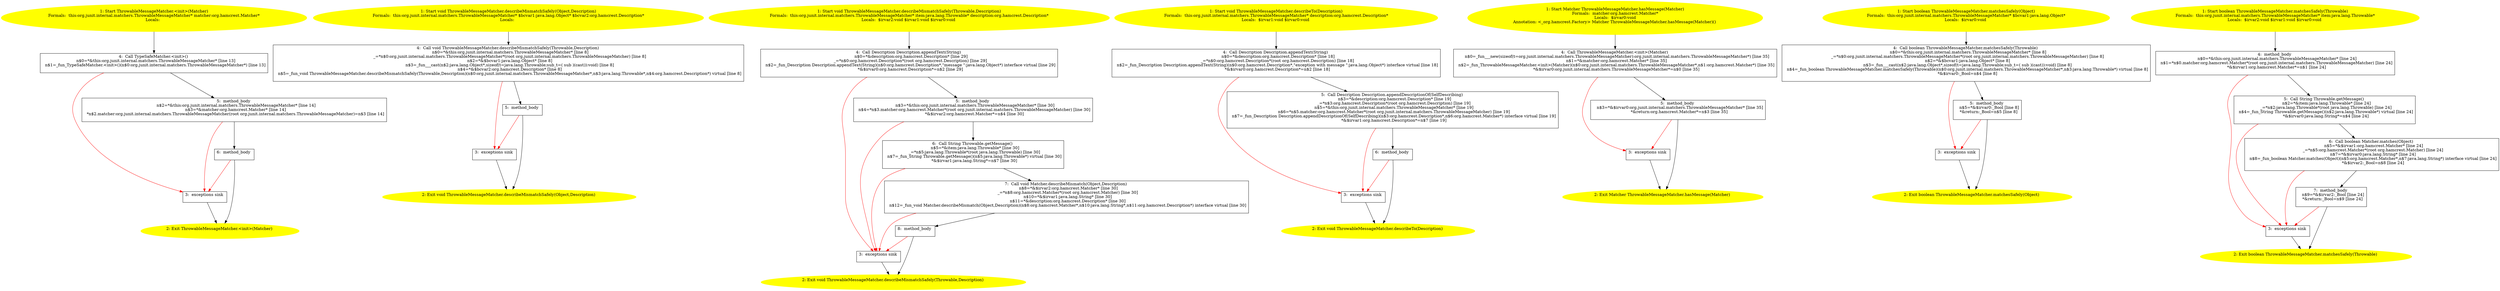 /* @generated */
digraph cfg {
"org.junit.internal.matchers.ThrowableMessageMatcher.<init>(org.hamcrest.Matcher).755e94698bbc33bf55d3331e610234d2_1" [label="1: Start ThrowableMessageMatcher.<init>(Matcher)\nFormals:  this:org.junit.internal.matchers.ThrowableMessageMatcher* matcher:org.hamcrest.Matcher*\nLocals:  \n  " color=yellow style=filled]
	

	 "org.junit.internal.matchers.ThrowableMessageMatcher.<init>(org.hamcrest.Matcher).755e94698bbc33bf55d3331e610234d2_1" -> "org.junit.internal.matchers.ThrowableMessageMatcher.<init>(org.hamcrest.Matcher).755e94698bbc33bf55d3331e610234d2_4" ;
"org.junit.internal.matchers.ThrowableMessageMatcher.<init>(org.hamcrest.Matcher).755e94698bbc33bf55d3331e610234d2_2" [label="2: Exit ThrowableMessageMatcher.<init>(Matcher) \n  " color=yellow style=filled]
	

"org.junit.internal.matchers.ThrowableMessageMatcher.<init>(org.hamcrest.Matcher).755e94698bbc33bf55d3331e610234d2_3" [label="3:  exceptions sink \n  " shape="box"]
	

	 "org.junit.internal.matchers.ThrowableMessageMatcher.<init>(org.hamcrest.Matcher).755e94698bbc33bf55d3331e610234d2_3" -> "org.junit.internal.matchers.ThrowableMessageMatcher.<init>(org.hamcrest.Matcher).755e94698bbc33bf55d3331e610234d2_2" ;
"org.junit.internal.matchers.ThrowableMessageMatcher.<init>(org.hamcrest.Matcher).755e94698bbc33bf55d3331e610234d2_4" [label="4:  Call TypeSafeMatcher.<init>() \n   n$0=*&this:org.junit.internal.matchers.ThrowableMessageMatcher* [line 13]\n  n$1=_fun_TypeSafeMatcher.<init>()(n$0:org.junit.internal.matchers.ThrowableMessageMatcher*) [line 13]\n " shape="box"]
	

	 "org.junit.internal.matchers.ThrowableMessageMatcher.<init>(org.hamcrest.Matcher).755e94698bbc33bf55d3331e610234d2_4" -> "org.junit.internal.matchers.ThrowableMessageMatcher.<init>(org.hamcrest.Matcher).755e94698bbc33bf55d3331e610234d2_5" ;
	 "org.junit.internal.matchers.ThrowableMessageMatcher.<init>(org.hamcrest.Matcher).755e94698bbc33bf55d3331e610234d2_4" -> "org.junit.internal.matchers.ThrowableMessageMatcher.<init>(org.hamcrest.Matcher).755e94698bbc33bf55d3331e610234d2_3" [color="red" ];
"org.junit.internal.matchers.ThrowableMessageMatcher.<init>(org.hamcrest.Matcher).755e94698bbc33bf55d3331e610234d2_5" [label="5:  method_body \n   n$2=*&this:org.junit.internal.matchers.ThrowableMessageMatcher* [line 14]\n  n$3=*&matcher:org.hamcrest.Matcher* [line 14]\n  *n$2.matcher:org.junit.internal.matchers.ThrowableMessageMatcher(root org.junit.internal.matchers.ThrowableMessageMatcher)=n$3 [line 14]\n " shape="box"]
	

	 "org.junit.internal.matchers.ThrowableMessageMatcher.<init>(org.hamcrest.Matcher).755e94698bbc33bf55d3331e610234d2_5" -> "org.junit.internal.matchers.ThrowableMessageMatcher.<init>(org.hamcrest.Matcher).755e94698bbc33bf55d3331e610234d2_6" ;
	 "org.junit.internal.matchers.ThrowableMessageMatcher.<init>(org.hamcrest.Matcher).755e94698bbc33bf55d3331e610234d2_5" -> "org.junit.internal.matchers.ThrowableMessageMatcher.<init>(org.hamcrest.Matcher).755e94698bbc33bf55d3331e610234d2_3" [color="red" ];
"org.junit.internal.matchers.ThrowableMessageMatcher.<init>(org.hamcrest.Matcher).755e94698bbc33bf55d3331e610234d2_6" [label="6:  method_body \n  " shape="box"]
	

	 "org.junit.internal.matchers.ThrowableMessageMatcher.<init>(org.hamcrest.Matcher).755e94698bbc33bf55d3331e610234d2_6" -> "org.junit.internal.matchers.ThrowableMessageMatcher.<init>(org.hamcrest.Matcher).755e94698bbc33bf55d3331e610234d2_2" ;
	 "org.junit.internal.matchers.ThrowableMessageMatcher.<init>(org.hamcrest.Matcher).755e94698bbc33bf55d3331e610234d2_6" -> "org.junit.internal.matchers.ThrowableMessageMatcher.<init>(org.hamcrest.Matcher).755e94698bbc33bf55d3331e610234d2_3" [color="red" ];
"org.junit.internal.matchers.ThrowableMessageMatcher.describeMismatchSafely(java.lang.Object,org.hamc.25ba4cd394a55ab36c168bd9e4063e67_1" [label="1: Start void ThrowableMessageMatcher.describeMismatchSafely(Object,Description)\nFormals:  this:org.junit.internal.matchers.ThrowableMessageMatcher* $bcvar1:java.lang.Object* $bcvar2:org.hamcrest.Description*\nLocals:  \n  " color=yellow style=filled]
	

	 "org.junit.internal.matchers.ThrowableMessageMatcher.describeMismatchSafely(java.lang.Object,org.hamc.25ba4cd394a55ab36c168bd9e4063e67_1" -> "org.junit.internal.matchers.ThrowableMessageMatcher.describeMismatchSafely(java.lang.Object,org.hamc.25ba4cd394a55ab36c168bd9e4063e67_4" ;
"org.junit.internal.matchers.ThrowableMessageMatcher.describeMismatchSafely(java.lang.Object,org.hamc.25ba4cd394a55ab36c168bd9e4063e67_2" [label="2: Exit void ThrowableMessageMatcher.describeMismatchSafely(Object,Description) \n  " color=yellow style=filled]
	

"org.junit.internal.matchers.ThrowableMessageMatcher.describeMismatchSafely(java.lang.Object,org.hamc.25ba4cd394a55ab36c168bd9e4063e67_3" [label="3:  exceptions sink \n  " shape="box"]
	

	 "org.junit.internal.matchers.ThrowableMessageMatcher.describeMismatchSafely(java.lang.Object,org.hamc.25ba4cd394a55ab36c168bd9e4063e67_3" -> "org.junit.internal.matchers.ThrowableMessageMatcher.describeMismatchSafely(java.lang.Object,org.hamc.25ba4cd394a55ab36c168bd9e4063e67_2" ;
"org.junit.internal.matchers.ThrowableMessageMatcher.describeMismatchSafely(java.lang.Object,org.hamc.25ba4cd394a55ab36c168bd9e4063e67_4" [label="4:  Call void ThrowableMessageMatcher.describeMismatchSafely(Throwable,Description) \n   n$0=*&this:org.junit.internal.matchers.ThrowableMessageMatcher* [line 8]\n  _=*n$0:org.junit.internal.matchers.ThrowableMessageMatcher*(root org.junit.internal.matchers.ThrowableMessageMatcher) [line 8]\n  n$2=*&$bcvar1:java.lang.Object* [line 8]\n  n$3=_fun___cast(n$2:java.lang.Object*,sizeof(t=java.lang.Throwable;sub_t=( sub )(cast)):void) [line 8]\n  n$4=*&$bcvar2:org.hamcrest.Description* [line 8]\n  n$5=_fun_void ThrowableMessageMatcher.describeMismatchSafely(Throwable,Description)(n$0:org.junit.internal.matchers.ThrowableMessageMatcher*,n$3:java.lang.Throwable*,n$4:org.hamcrest.Description*) virtual [line 8]\n " shape="box"]
	

	 "org.junit.internal.matchers.ThrowableMessageMatcher.describeMismatchSafely(java.lang.Object,org.hamc.25ba4cd394a55ab36c168bd9e4063e67_4" -> "org.junit.internal.matchers.ThrowableMessageMatcher.describeMismatchSafely(java.lang.Object,org.hamc.25ba4cd394a55ab36c168bd9e4063e67_5" ;
	 "org.junit.internal.matchers.ThrowableMessageMatcher.describeMismatchSafely(java.lang.Object,org.hamc.25ba4cd394a55ab36c168bd9e4063e67_4" -> "org.junit.internal.matchers.ThrowableMessageMatcher.describeMismatchSafely(java.lang.Object,org.hamc.25ba4cd394a55ab36c168bd9e4063e67_3" [color="red" ];
"org.junit.internal.matchers.ThrowableMessageMatcher.describeMismatchSafely(java.lang.Object,org.hamc.25ba4cd394a55ab36c168bd9e4063e67_5" [label="5:  method_body \n  " shape="box"]
	

	 "org.junit.internal.matchers.ThrowableMessageMatcher.describeMismatchSafely(java.lang.Object,org.hamc.25ba4cd394a55ab36c168bd9e4063e67_5" -> "org.junit.internal.matchers.ThrowableMessageMatcher.describeMismatchSafely(java.lang.Object,org.hamc.25ba4cd394a55ab36c168bd9e4063e67_2" ;
	 "org.junit.internal.matchers.ThrowableMessageMatcher.describeMismatchSafely(java.lang.Object,org.hamc.25ba4cd394a55ab36c168bd9e4063e67_5" -> "org.junit.internal.matchers.ThrowableMessageMatcher.describeMismatchSafely(java.lang.Object,org.hamc.25ba4cd394a55ab36c168bd9e4063e67_3" [color="red" ];
"org.junit.internal.matchers.ThrowableMessageMatcher.describeMismatchSafely(java.lang.Throwable,org.h.fd4469187b85255d5c6fb5bc7444f220_1" [label="1: Start void ThrowableMessageMatcher.describeMismatchSafely(Throwable,Description)\nFormals:  this:org.junit.internal.matchers.ThrowableMessageMatcher* item:java.lang.Throwable* description:org.hamcrest.Description*\nLocals:  $irvar2:void $irvar1:void $irvar0:void \n  " color=yellow style=filled]
	

	 "org.junit.internal.matchers.ThrowableMessageMatcher.describeMismatchSafely(java.lang.Throwable,org.h.fd4469187b85255d5c6fb5bc7444f220_1" -> "org.junit.internal.matchers.ThrowableMessageMatcher.describeMismatchSafely(java.lang.Throwable,org.h.fd4469187b85255d5c6fb5bc7444f220_4" ;
"org.junit.internal.matchers.ThrowableMessageMatcher.describeMismatchSafely(java.lang.Throwable,org.h.fd4469187b85255d5c6fb5bc7444f220_2" [label="2: Exit void ThrowableMessageMatcher.describeMismatchSafely(Throwable,Description) \n  " color=yellow style=filled]
	

"org.junit.internal.matchers.ThrowableMessageMatcher.describeMismatchSafely(java.lang.Throwable,org.h.fd4469187b85255d5c6fb5bc7444f220_3" [label="3:  exceptions sink \n  " shape="box"]
	

	 "org.junit.internal.matchers.ThrowableMessageMatcher.describeMismatchSafely(java.lang.Throwable,org.h.fd4469187b85255d5c6fb5bc7444f220_3" -> "org.junit.internal.matchers.ThrowableMessageMatcher.describeMismatchSafely(java.lang.Throwable,org.h.fd4469187b85255d5c6fb5bc7444f220_2" ;
"org.junit.internal.matchers.ThrowableMessageMatcher.describeMismatchSafely(java.lang.Throwable,org.h.fd4469187b85255d5c6fb5bc7444f220_4" [label="4:  Call Description Description.appendText(String) \n   n$0=*&description:org.hamcrest.Description* [line 29]\n  _=*n$0:org.hamcrest.Description*(root org.hamcrest.Description) [line 29]\n  n$2=_fun_Description Description.appendText(String)(n$0:org.hamcrest.Description*,\"message \":java.lang.Object*) interface virtual [line 29]\n  *&$irvar0:org.hamcrest.Description*=n$2 [line 29]\n " shape="box"]
	

	 "org.junit.internal.matchers.ThrowableMessageMatcher.describeMismatchSafely(java.lang.Throwable,org.h.fd4469187b85255d5c6fb5bc7444f220_4" -> "org.junit.internal.matchers.ThrowableMessageMatcher.describeMismatchSafely(java.lang.Throwable,org.h.fd4469187b85255d5c6fb5bc7444f220_5" ;
	 "org.junit.internal.matchers.ThrowableMessageMatcher.describeMismatchSafely(java.lang.Throwable,org.h.fd4469187b85255d5c6fb5bc7444f220_4" -> "org.junit.internal.matchers.ThrowableMessageMatcher.describeMismatchSafely(java.lang.Throwable,org.h.fd4469187b85255d5c6fb5bc7444f220_3" [color="red" ];
"org.junit.internal.matchers.ThrowableMessageMatcher.describeMismatchSafely(java.lang.Throwable,org.h.fd4469187b85255d5c6fb5bc7444f220_5" [label="5:  method_body \n   n$3=*&this:org.junit.internal.matchers.ThrowableMessageMatcher* [line 30]\n  n$4=*n$3.matcher:org.hamcrest.Matcher*(root org.junit.internal.matchers.ThrowableMessageMatcher) [line 30]\n  *&$irvar2:org.hamcrest.Matcher*=n$4 [line 30]\n " shape="box"]
	

	 "org.junit.internal.matchers.ThrowableMessageMatcher.describeMismatchSafely(java.lang.Throwable,org.h.fd4469187b85255d5c6fb5bc7444f220_5" -> "org.junit.internal.matchers.ThrowableMessageMatcher.describeMismatchSafely(java.lang.Throwable,org.h.fd4469187b85255d5c6fb5bc7444f220_6" ;
	 "org.junit.internal.matchers.ThrowableMessageMatcher.describeMismatchSafely(java.lang.Throwable,org.h.fd4469187b85255d5c6fb5bc7444f220_5" -> "org.junit.internal.matchers.ThrowableMessageMatcher.describeMismatchSafely(java.lang.Throwable,org.h.fd4469187b85255d5c6fb5bc7444f220_3" [color="red" ];
"org.junit.internal.matchers.ThrowableMessageMatcher.describeMismatchSafely(java.lang.Throwable,org.h.fd4469187b85255d5c6fb5bc7444f220_6" [label="6:  Call String Throwable.getMessage() \n   n$5=*&item:java.lang.Throwable* [line 30]\n  _=*n$5:java.lang.Throwable*(root java.lang.Throwable) [line 30]\n  n$7=_fun_String Throwable.getMessage()(n$5:java.lang.Throwable*) virtual [line 30]\n  *&$irvar1:java.lang.String*=n$7 [line 30]\n " shape="box"]
	

	 "org.junit.internal.matchers.ThrowableMessageMatcher.describeMismatchSafely(java.lang.Throwable,org.h.fd4469187b85255d5c6fb5bc7444f220_6" -> "org.junit.internal.matchers.ThrowableMessageMatcher.describeMismatchSafely(java.lang.Throwable,org.h.fd4469187b85255d5c6fb5bc7444f220_7" ;
	 "org.junit.internal.matchers.ThrowableMessageMatcher.describeMismatchSafely(java.lang.Throwable,org.h.fd4469187b85255d5c6fb5bc7444f220_6" -> "org.junit.internal.matchers.ThrowableMessageMatcher.describeMismatchSafely(java.lang.Throwable,org.h.fd4469187b85255d5c6fb5bc7444f220_3" [color="red" ];
"org.junit.internal.matchers.ThrowableMessageMatcher.describeMismatchSafely(java.lang.Throwable,org.h.fd4469187b85255d5c6fb5bc7444f220_7" [label="7:  Call void Matcher.describeMismatch(Object,Description) \n   n$8=*&$irvar2:org.hamcrest.Matcher* [line 30]\n  _=*n$8:org.hamcrest.Matcher*(root org.hamcrest.Matcher) [line 30]\n  n$10=*&$irvar1:java.lang.String* [line 30]\n  n$11=*&description:org.hamcrest.Description* [line 30]\n  n$12=_fun_void Matcher.describeMismatch(Object,Description)(n$8:org.hamcrest.Matcher*,n$10:java.lang.String*,n$11:org.hamcrest.Description*) interface virtual [line 30]\n " shape="box"]
	

	 "org.junit.internal.matchers.ThrowableMessageMatcher.describeMismatchSafely(java.lang.Throwable,org.h.fd4469187b85255d5c6fb5bc7444f220_7" -> "org.junit.internal.matchers.ThrowableMessageMatcher.describeMismatchSafely(java.lang.Throwable,org.h.fd4469187b85255d5c6fb5bc7444f220_8" ;
	 "org.junit.internal.matchers.ThrowableMessageMatcher.describeMismatchSafely(java.lang.Throwable,org.h.fd4469187b85255d5c6fb5bc7444f220_7" -> "org.junit.internal.matchers.ThrowableMessageMatcher.describeMismatchSafely(java.lang.Throwable,org.h.fd4469187b85255d5c6fb5bc7444f220_3" [color="red" ];
"org.junit.internal.matchers.ThrowableMessageMatcher.describeMismatchSafely(java.lang.Throwable,org.h.fd4469187b85255d5c6fb5bc7444f220_8" [label="8:  method_body \n  " shape="box"]
	

	 "org.junit.internal.matchers.ThrowableMessageMatcher.describeMismatchSafely(java.lang.Throwable,org.h.fd4469187b85255d5c6fb5bc7444f220_8" -> "org.junit.internal.matchers.ThrowableMessageMatcher.describeMismatchSafely(java.lang.Throwable,org.h.fd4469187b85255d5c6fb5bc7444f220_2" ;
	 "org.junit.internal.matchers.ThrowableMessageMatcher.describeMismatchSafely(java.lang.Throwable,org.h.fd4469187b85255d5c6fb5bc7444f220_8" -> "org.junit.internal.matchers.ThrowableMessageMatcher.describeMismatchSafely(java.lang.Throwable,org.h.fd4469187b85255d5c6fb5bc7444f220_3" [color="red" ];
"org.junit.internal.matchers.ThrowableMessageMatcher.describeTo(org.hamcrest.Description):void.0bae1b414ac5a9ac4ac24ecd4c890932_1" [label="1: Start void ThrowableMessageMatcher.describeTo(Description)\nFormals:  this:org.junit.internal.matchers.ThrowableMessageMatcher* description:org.hamcrest.Description*\nLocals:  $irvar1:void $irvar0:void \n  " color=yellow style=filled]
	

	 "org.junit.internal.matchers.ThrowableMessageMatcher.describeTo(org.hamcrest.Description):void.0bae1b414ac5a9ac4ac24ecd4c890932_1" -> "org.junit.internal.matchers.ThrowableMessageMatcher.describeTo(org.hamcrest.Description):void.0bae1b414ac5a9ac4ac24ecd4c890932_4" ;
"org.junit.internal.matchers.ThrowableMessageMatcher.describeTo(org.hamcrest.Description):void.0bae1b414ac5a9ac4ac24ecd4c890932_2" [label="2: Exit void ThrowableMessageMatcher.describeTo(Description) \n  " color=yellow style=filled]
	

"org.junit.internal.matchers.ThrowableMessageMatcher.describeTo(org.hamcrest.Description):void.0bae1b414ac5a9ac4ac24ecd4c890932_3" [label="3:  exceptions sink \n  " shape="box"]
	

	 "org.junit.internal.matchers.ThrowableMessageMatcher.describeTo(org.hamcrest.Description):void.0bae1b414ac5a9ac4ac24ecd4c890932_3" -> "org.junit.internal.matchers.ThrowableMessageMatcher.describeTo(org.hamcrest.Description):void.0bae1b414ac5a9ac4ac24ecd4c890932_2" ;
"org.junit.internal.matchers.ThrowableMessageMatcher.describeTo(org.hamcrest.Description):void.0bae1b414ac5a9ac4ac24ecd4c890932_4" [label="4:  Call Description Description.appendText(String) \n   n$0=*&description:org.hamcrest.Description* [line 18]\n  _=*n$0:org.hamcrest.Description*(root org.hamcrest.Description) [line 18]\n  n$2=_fun_Description Description.appendText(String)(n$0:org.hamcrest.Description*,\"exception with message \":java.lang.Object*) interface virtual [line 18]\n  *&$irvar0:org.hamcrest.Description*=n$2 [line 18]\n " shape="box"]
	

	 "org.junit.internal.matchers.ThrowableMessageMatcher.describeTo(org.hamcrest.Description):void.0bae1b414ac5a9ac4ac24ecd4c890932_4" -> "org.junit.internal.matchers.ThrowableMessageMatcher.describeTo(org.hamcrest.Description):void.0bae1b414ac5a9ac4ac24ecd4c890932_5" ;
	 "org.junit.internal.matchers.ThrowableMessageMatcher.describeTo(org.hamcrest.Description):void.0bae1b414ac5a9ac4ac24ecd4c890932_4" -> "org.junit.internal.matchers.ThrowableMessageMatcher.describeTo(org.hamcrest.Description):void.0bae1b414ac5a9ac4ac24ecd4c890932_3" [color="red" ];
"org.junit.internal.matchers.ThrowableMessageMatcher.describeTo(org.hamcrest.Description):void.0bae1b414ac5a9ac4ac24ecd4c890932_5" [label="5:  Call Description Description.appendDescriptionOf(SelfDescribing) \n   n$3=*&description:org.hamcrest.Description* [line 19]\n  _=*n$3:org.hamcrest.Description*(root org.hamcrest.Description) [line 19]\n  n$5=*&this:org.junit.internal.matchers.ThrowableMessageMatcher* [line 19]\n  n$6=*n$5.matcher:org.hamcrest.Matcher*(root org.junit.internal.matchers.ThrowableMessageMatcher) [line 19]\n  n$7=_fun_Description Description.appendDescriptionOf(SelfDescribing)(n$3:org.hamcrest.Description*,n$6:org.hamcrest.Matcher*) interface virtual [line 19]\n  *&$irvar1:org.hamcrest.Description*=n$7 [line 19]\n " shape="box"]
	

	 "org.junit.internal.matchers.ThrowableMessageMatcher.describeTo(org.hamcrest.Description):void.0bae1b414ac5a9ac4ac24ecd4c890932_5" -> "org.junit.internal.matchers.ThrowableMessageMatcher.describeTo(org.hamcrest.Description):void.0bae1b414ac5a9ac4ac24ecd4c890932_6" ;
	 "org.junit.internal.matchers.ThrowableMessageMatcher.describeTo(org.hamcrest.Description):void.0bae1b414ac5a9ac4ac24ecd4c890932_5" -> "org.junit.internal.matchers.ThrowableMessageMatcher.describeTo(org.hamcrest.Description):void.0bae1b414ac5a9ac4ac24ecd4c890932_3" [color="red" ];
"org.junit.internal.matchers.ThrowableMessageMatcher.describeTo(org.hamcrest.Description):void.0bae1b414ac5a9ac4ac24ecd4c890932_6" [label="6:  method_body \n  " shape="box"]
	

	 "org.junit.internal.matchers.ThrowableMessageMatcher.describeTo(org.hamcrest.Description):void.0bae1b414ac5a9ac4ac24ecd4c890932_6" -> "org.junit.internal.matchers.ThrowableMessageMatcher.describeTo(org.hamcrest.Description):void.0bae1b414ac5a9ac4ac24ecd4c890932_2" ;
	 "org.junit.internal.matchers.ThrowableMessageMatcher.describeTo(org.hamcrest.Description):void.0bae1b414ac5a9ac4ac24ecd4c890932_6" -> "org.junit.internal.matchers.ThrowableMessageMatcher.describeTo(org.hamcrest.Description):void.0bae1b414ac5a9ac4ac24ecd4c890932_3" [color="red" ];
"org.junit.internal.matchers.ThrowableMessageMatcher.hasMessage(org.hamcrest.Matcher):org.hamcrest.Ma.3c4be97e29c0e91699fbbf027454bc8e_1" [label="1: Start Matcher ThrowableMessageMatcher.hasMessage(Matcher)\nFormals:  matcher:org.hamcrest.Matcher*\nLocals:  $irvar0:void\nAnnotation: <_org.hamcrest.Factory> Matcher ThrowableMessageMatcher.hasMessage(Matcher)() \n  " color=yellow style=filled]
	

	 "org.junit.internal.matchers.ThrowableMessageMatcher.hasMessage(org.hamcrest.Matcher):org.hamcrest.Ma.3c4be97e29c0e91699fbbf027454bc8e_1" -> "org.junit.internal.matchers.ThrowableMessageMatcher.hasMessage(org.hamcrest.Matcher):org.hamcrest.Ma.3c4be97e29c0e91699fbbf027454bc8e_4" ;
"org.junit.internal.matchers.ThrowableMessageMatcher.hasMessage(org.hamcrest.Matcher):org.hamcrest.Ma.3c4be97e29c0e91699fbbf027454bc8e_2" [label="2: Exit Matcher ThrowableMessageMatcher.hasMessage(Matcher) \n  " color=yellow style=filled]
	

"org.junit.internal.matchers.ThrowableMessageMatcher.hasMessage(org.hamcrest.Matcher):org.hamcrest.Ma.3c4be97e29c0e91699fbbf027454bc8e_3" [label="3:  exceptions sink \n  " shape="box"]
	

	 "org.junit.internal.matchers.ThrowableMessageMatcher.hasMessage(org.hamcrest.Matcher):org.hamcrest.Ma.3c4be97e29c0e91699fbbf027454bc8e_3" -> "org.junit.internal.matchers.ThrowableMessageMatcher.hasMessage(org.hamcrest.Matcher):org.hamcrest.Ma.3c4be97e29c0e91699fbbf027454bc8e_2" ;
"org.junit.internal.matchers.ThrowableMessageMatcher.hasMessage(org.hamcrest.Matcher):org.hamcrest.Ma.3c4be97e29c0e91699fbbf027454bc8e_4" [label="4:  Call ThrowableMessageMatcher.<init>(Matcher) \n   n$0=_fun___new(sizeof(t=org.junit.internal.matchers.ThrowableMessageMatcher):org.junit.internal.matchers.ThrowableMessageMatcher*) [line 35]\n  n$1=*&matcher:org.hamcrest.Matcher* [line 35]\n  n$2=_fun_ThrowableMessageMatcher.<init>(Matcher)(n$0:org.junit.internal.matchers.ThrowableMessageMatcher*,n$1:org.hamcrest.Matcher*) [line 35]\n  *&$irvar0:org.junit.internal.matchers.ThrowableMessageMatcher*=n$0 [line 35]\n " shape="box"]
	

	 "org.junit.internal.matchers.ThrowableMessageMatcher.hasMessage(org.hamcrest.Matcher):org.hamcrest.Ma.3c4be97e29c0e91699fbbf027454bc8e_4" -> "org.junit.internal.matchers.ThrowableMessageMatcher.hasMessage(org.hamcrest.Matcher):org.hamcrest.Ma.3c4be97e29c0e91699fbbf027454bc8e_5" ;
	 "org.junit.internal.matchers.ThrowableMessageMatcher.hasMessage(org.hamcrest.Matcher):org.hamcrest.Ma.3c4be97e29c0e91699fbbf027454bc8e_4" -> "org.junit.internal.matchers.ThrowableMessageMatcher.hasMessage(org.hamcrest.Matcher):org.hamcrest.Ma.3c4be97e29c0e91699fbbf027454bc8e_3" [color="red" ];
"org.junit.internal.matchers.ThrowableMessageMatcher.hasMessage(org.hamcrest.Matcher):org.hamcrest.Ma.3c4be97e29c0e91699fbbf027454bc8e_5" [label="5:  method_body \n   n$3=*&$irvar0:org.junit.internal.matchers.ThrowableMessageMatcher* [line 35]\n  *&return:org.hamcrest.Matcher*=n$3 [line 35]\n " shape="box"]
	

	 "org.junit.internal.matchers.ThrowableMessageMatcher.hasMessage(org.hamcrest.Matcher):org.hamcrest.Ma.3c4be97e29c0e91699fbbf027454bc8e_5" -> "org.junit.internal.matchers.ThrowableMessageMatcher.hasMessage(org.hamcrest.Matcher):org.hamcrest.Ma.3c4be97e29c0e91699fbbf027454bc8e_2" ;
	 "org.junit.internal.matchers.ThrowableMessageMatcher.hasMessage(org.hamcrest.Matcher):org.hamcrest.Ma.3c4be97e29c0e91699fbbf027454bc8e_5" -> "org.junit.internal.matchers.ThrowableMessageMatcher.hasMessage(org.hamcrest.Matcher):org.hamcrest.Ma.3c4be97e29c0e91699fbbf027454bc8e_3" [color="red" ];
"org.junit.internal.matchers.ThrowableMessageMatcher.matchesSafely(java.lang.Object):boolean.6255a9e5d4cf8b2a012b60d63b919cb2_1" [label="1: Start boolean ThrowableMessageMatcher.matchesSafely(Object)\nFormals:  this:org.junit.internal.matchers.ThrowableMessageMatcher* $bcvar1:java.lang.Object*\nLocals:  $irvar0:void \n  " color=yellow style=filled]
	

	 "org.junit.internal.matchers.ThrowableMessageMatcher.matchesSafely(java.lang.Object):boolean.6255a9e5d4cf8b2a012b60d63b919cb2_1" -> "org.junit.internal.matchers.ThrowableMessageMatcher.matchesSafely(java.lang.Object):boolean.6255a9e5d4cf8b2a012b60d63b919cb2_4" ;
"org.junit.internal.matchers.ThrowableMessageMatcher.matchesSafely(java.lang.Object):boolean.6255a9e5d4cf8b2a012b60d63b919cb2_2" [label="2: Exit boolean ThrowableMessageMatcher.matchesSafely(Object) \n  " color=yellow style=filled]
	

"org.junit.internal.matchers.ThrowableMessageMatcher.matchesSafely(java.lang.Object):boolean.6255a9e5d4cf8b2a012b60d63b919cb2_3" [label="3:  exceptions sink \n  " shape="box"]
	

	 "org.junit.internal.matchers.ThrowableMessageMatcher.matchesSafely(java.lang.Object):boolean.6255a9e5d4cf8b2a012b60d63b919cb2_3" -> "org.junit.internal.matchers.ThrowableMessageMatcher.matchesSafely(java.lang.Object):boolean.6255a9e5d4cf8b2a012b60d63b919cb2_2" ;
"org.junit.internal.matchers.ThrowableMessageMatcher.matchesSafely(java.lang.Object):boolean.6255a9e5d4cf8b2a012b60d63b919cb2_4" [label="4:  Call boolean ThrowableMessageMatcher.matchesSafely(Throwable) \n   n$0=*&this:org.junit.internal.matchers.ThrowableMessageMatcher* [line 8]\n  _=*n$0:org.junit.internal.matchers.ThrowableMessageMatcher*(root org.junit.internal.matchers.ThrowableMessageMatcher) [line 8]\n  n$2=*&$bcvar1:java.lang.Object* [line 8]\n  n$3=_fun___cast(n$2:java.lang.Object*,sizeof(t=java.lang.Throwable;sub_t=( sub )(cast)):void) [line 8]\n  n$4=_fun_boolean ThrowableMessageMatcher.matchesSafely(Throwable)(n$0:org.junit.internal.matchers.ThrowableMessageMatcher*,n$3:java.lang.Throwable*) virtual [line 8]\n  *&$irvar0:_Bool=n$4 [line 8]\n " shape="box"]
	

	 "org.junit.internal.matchers.ThrowableMessageMatcher.matchesSafely(java.lang.Object):boolean.6255a9e5d4cf8b2a012b60d63b919cb2_4" -> "org.junit.internal.matchers.ThrowableMessageMatcher.matchesSafely(java.lang.Object):boolean.6255a9e5d4cf8b2a012b60d63b919cb2_5" ;
	 "org.junit.internal.matchers.ThrowableMessageMatcher.matchesSafely(java.lang.Object):boolean.6255a9e5d4cf8b2a012b60d63b919cb2_4" -> "org.junit.internal.matchers.ThrowableMessageMatcher.matchesSafely(java.lang.Object):boolean.6255a9e5d4cf8b2a012b60d63b919cb2_3" [color="red" ];
"org.junit.internal.matchers.ThrowableMessageMatcher.matchesSafely(java.lang.Object):boolean.6255a9e5d4cf8b2a012b60d63b919cb2_5" [label="5:  method_body \n   n$5=*&$irvar0:_Bool [line 8]\n  *&return:_Bool=n$5 [line 8]\n " shape="box"]
	

	 "org.junit.internal.matchers.ThrowableMessageMatcher.matchesSafely(java.lang.Object):boolean.6255a9e5d4cf8b2a012b60d63b919cb2_5" -> "org.junit.internal.matchers.ThrowableMessageMatcher.matchesSafely(java.lang.Object):boolean.6255a9e5d4cf8b2a012b60d63b919cb2_2" ;
	 "org.junit.internal.matchers.ThrowableMessageMatcher.matchesSafely(java.lang.Object):boolean.6255a9e5d4cf8b2a012b60d63b919cb2_5" -> "org.junit.internal.matchers.ThrowableMessageMatcher.matchesSafely(java.lang.Object):boolean.6255a9e5d4cf8b2a012b60d63b919cb2_3" [color="red" ];
"org.junit.internal.matchers.ThrowableMessageMatcher.matchesSafely(java.lang.Throwable):boolean.8520719c41ee9d946749c7b97f96588e_1" [label="1: Start boolean ThrowableMessageMatcher.matchesSafely(Throwable)\nFormals:  this:org.junit.internal.matchers.ThrowableMessageMatcher* item:java.lang.Throwable*\nLocals:  $irvar2:void $irvar1:void $irvar0:void \n  " color=yellow style=filled]
	

	 "org.junit.internal.matchers.ThrowableMessageMatcher.matchesSafely(java.lang.Throwable):boolean.8520719c41ee9d946749c7b97f96588e_1" -> "org.junit.internal.matchers.ThrowableMessageMatcher.matchesSafely(java.lang.Throwable):boolean.8520719c41ee9d946749c7b97f96588e_4" ;
"org.junit.internal.matchers.ThrowableMessageMatcher.matchesSafely(java.lang.Throwable):boolean.8520719c41ee9d946749c7b97f96588e_2" [label="2: Exit boolean ThrowableMessageMatcher.matchesSafely(Throwable) \n  " color=yellow style=filled]
	

"org.junit.internal.matchers.ThrowableMessageMatcher.matchesSafely(java.lang.Throwable):boolean.8520719c41ee9d946749c7b97f96588e_3" [label="3:  exceptions sink \n  " shape="box"]
	

	 "org.junit.internal.matchers.ThrowableMessageMatcher.matchesSafely(java.lang.Throwable):boolean.8520719c41ee9d946749c7b97f96588e_3" -> "org.junit.internal.matchers.ThrowableMessageMatcher.matchesSafely(java.lang.Throwable):boolean.8520719c41ee9d946749c7b97f96588e_2" ;
"org.junit.internal.matchers.ThrowableMessageMatcher.matchesSafely(java.lang.Throwable):boolean.8520719c41ee9d946749c7b97f96588e_4" [label="4:  method_body \n   n$0=*&this:org.junit.internal.matchers.ThrowableMessageMatcher* [line 24]\n  n$1=*n$0.matcher:org.hamcrest.Matcher*(root org.junit.internal.matchers.ThrowableMessageMatcher) [line 24]\n  *&$irvar1:org.hamcrest.Matcher*=n$1 [line 24]\n " shape="box"]
	

	 "org.junit.internal.matchers.ThrowableMessageMatcher.matchesSafely(java.lang.Throwable):boolean.8520719c41ee9d946749c7b97f96588e_4" -> "org.junit.internal.matchers.ThrowableMessageMatcher.matchesSafely(java.lang.Throwable):boolean.8520719c41ee9d946749c7b97f96588e_5" ;
	 "org.junit.internal.matchers.ThrowableMessageMatcher.matchesSafely(java.lang.Throwable):boolean.8520719c41ee9d946749c7b97f96588e_4" -> "org.junit.internal.matchers.ThrowableMessageMatcher.matchesSafely(java.lang.Throwable):boolean.8520719c41ee9d946749c7b97f96588e_3" [color="red" ];
"org.junit.internal.matchers.ThrowableMessageMatcher.matchesSafely(java.lang.Throwable):boolean.8520719c41ee9d946749c7b97f96588e_5" [label="5:  Call String Throwable.getMessage() \n   n$2=*&item:java.lang.Throwable* [line 24]\n  _=*n$2:java.lang.Throwable*(root java.lang.Throwable) [line 24]\n  n$4=_fun_String Throwable.getMessage()(n$2:java.lang.Throwable*) virtual [line 24]\n  *&$irvar0:java.lang.String*=n$4 [line 24]\n " shape="box"]
	

	 "org.junit.internal.matchers.ThrowableMessageMatcher.matchesSafely(java.lang.Throwable):boolean.8520719c41ee9d946749c7b97f96588e_5" -> "org.junit.internal.matchers.ThrowableMessageMatcher.matchesSafely(java.lang.Throwable):boolean.8520719c41ee9d946749c7b97f96588e_6" ;
	 "org.junit.internal.matchers.ThrowableMessageMatcher.matchesSafely(java.lang.Throwable):boolean.8520719c41ee9d946749c7b97f96588e_5" -> "org.junit.internal.matchers.ThrowableMessageMatcher.matchesSafely(java.lang.Throwable):boolean.8520719c41ee9d946749c7b97f96588e_3" [color="red" ];
"org.junit.internal.matchers.ThrowableMessageMatcher.matchesSafely(java.lang.Throwable):boolean.8520719c41ee9d946749c7b97f96588e_6" [label="6:  Call boolean Matcher.matches(Object) \n   n$5=*&$irvar1:org.hamcrest.Matcher* [line 24]\n  _=*n$5:org.hamcrest.Matcher*(root org.hamcrest.Matcher) [line 24]\n  n$7=*&$irvar0:java.lang.String* [line 24]\n  n$8=_fun_boolean Matcher.matches(Object)(n$5:org.hamcrest.Matcher*,n$7:java.lang.String*) interface virtual [line 24]\n  *&$irvar2:_Bool=n$8 [line 24]\n " shape="box"]
	

	 "org.junit.internal.matchers.ThrowableMessageMatcher.matchesSafely(java.lang.Throwable):boolean.8520719c41ee9d946749c7b97f96588e_6" -> "org.junit.internal.matchers.ThrowableMessageMatcher.matchesSafely(java.lang.Throwable):boolean.8520719c41ee9d946749c7b97f96588e_7" ;
	 "org.junit.internal.matchers.ThrowableMessageMatcher.matchesSafely(java.lang.Throwable):boolean.8520719c41ee9d946749c7b97f96588e_6" -> "org.junit.internal.matchers.ThrowableMessageMatcher.matchesSafely(java.lang.Throwable):boolean.8520719c41ee9d946749c7b97f96588e_3" [color="red" ];
"org.junit.internal.matchers.ThrowableMessageMatcher.matchesSafely(java.lang.Throwable):boolean.8520719c41ee9d946749c7b97f96588e_7" [label="7:  method_body \n   n$9=*&$irvar2:_Bool [line 24]\n  *&return:_Bool=n$9 [line 24]\n " shape="box"]
	

	 "org.junit.internal.matchers.ThrowableMessageMatcher.matchesSafely(java.lang.Throwable):boolean.8520719c41ee9d946749c7b97f96588e_7" -> "org.junit.internal.matchers.ThrowableMessageMatcher.matchesSafely(java.lang.Throwable):boolean.8520719c41ee9d946749c7b97f96588e_2" ;
	 "org.junit.internal.matchers.ThrowableMessageMatcher.matchesSafely(java.lang.Throwable):boolean.8520719c41ee9d946749c7b97f96588e_7" -> "org.junit.internal.matchers.ThrowableMessageMatcher.matchesSafely(java.lang.Throwable):boolean.8520719c41ee9d946749c7b97f96588e_3" [color="red" ];
}
